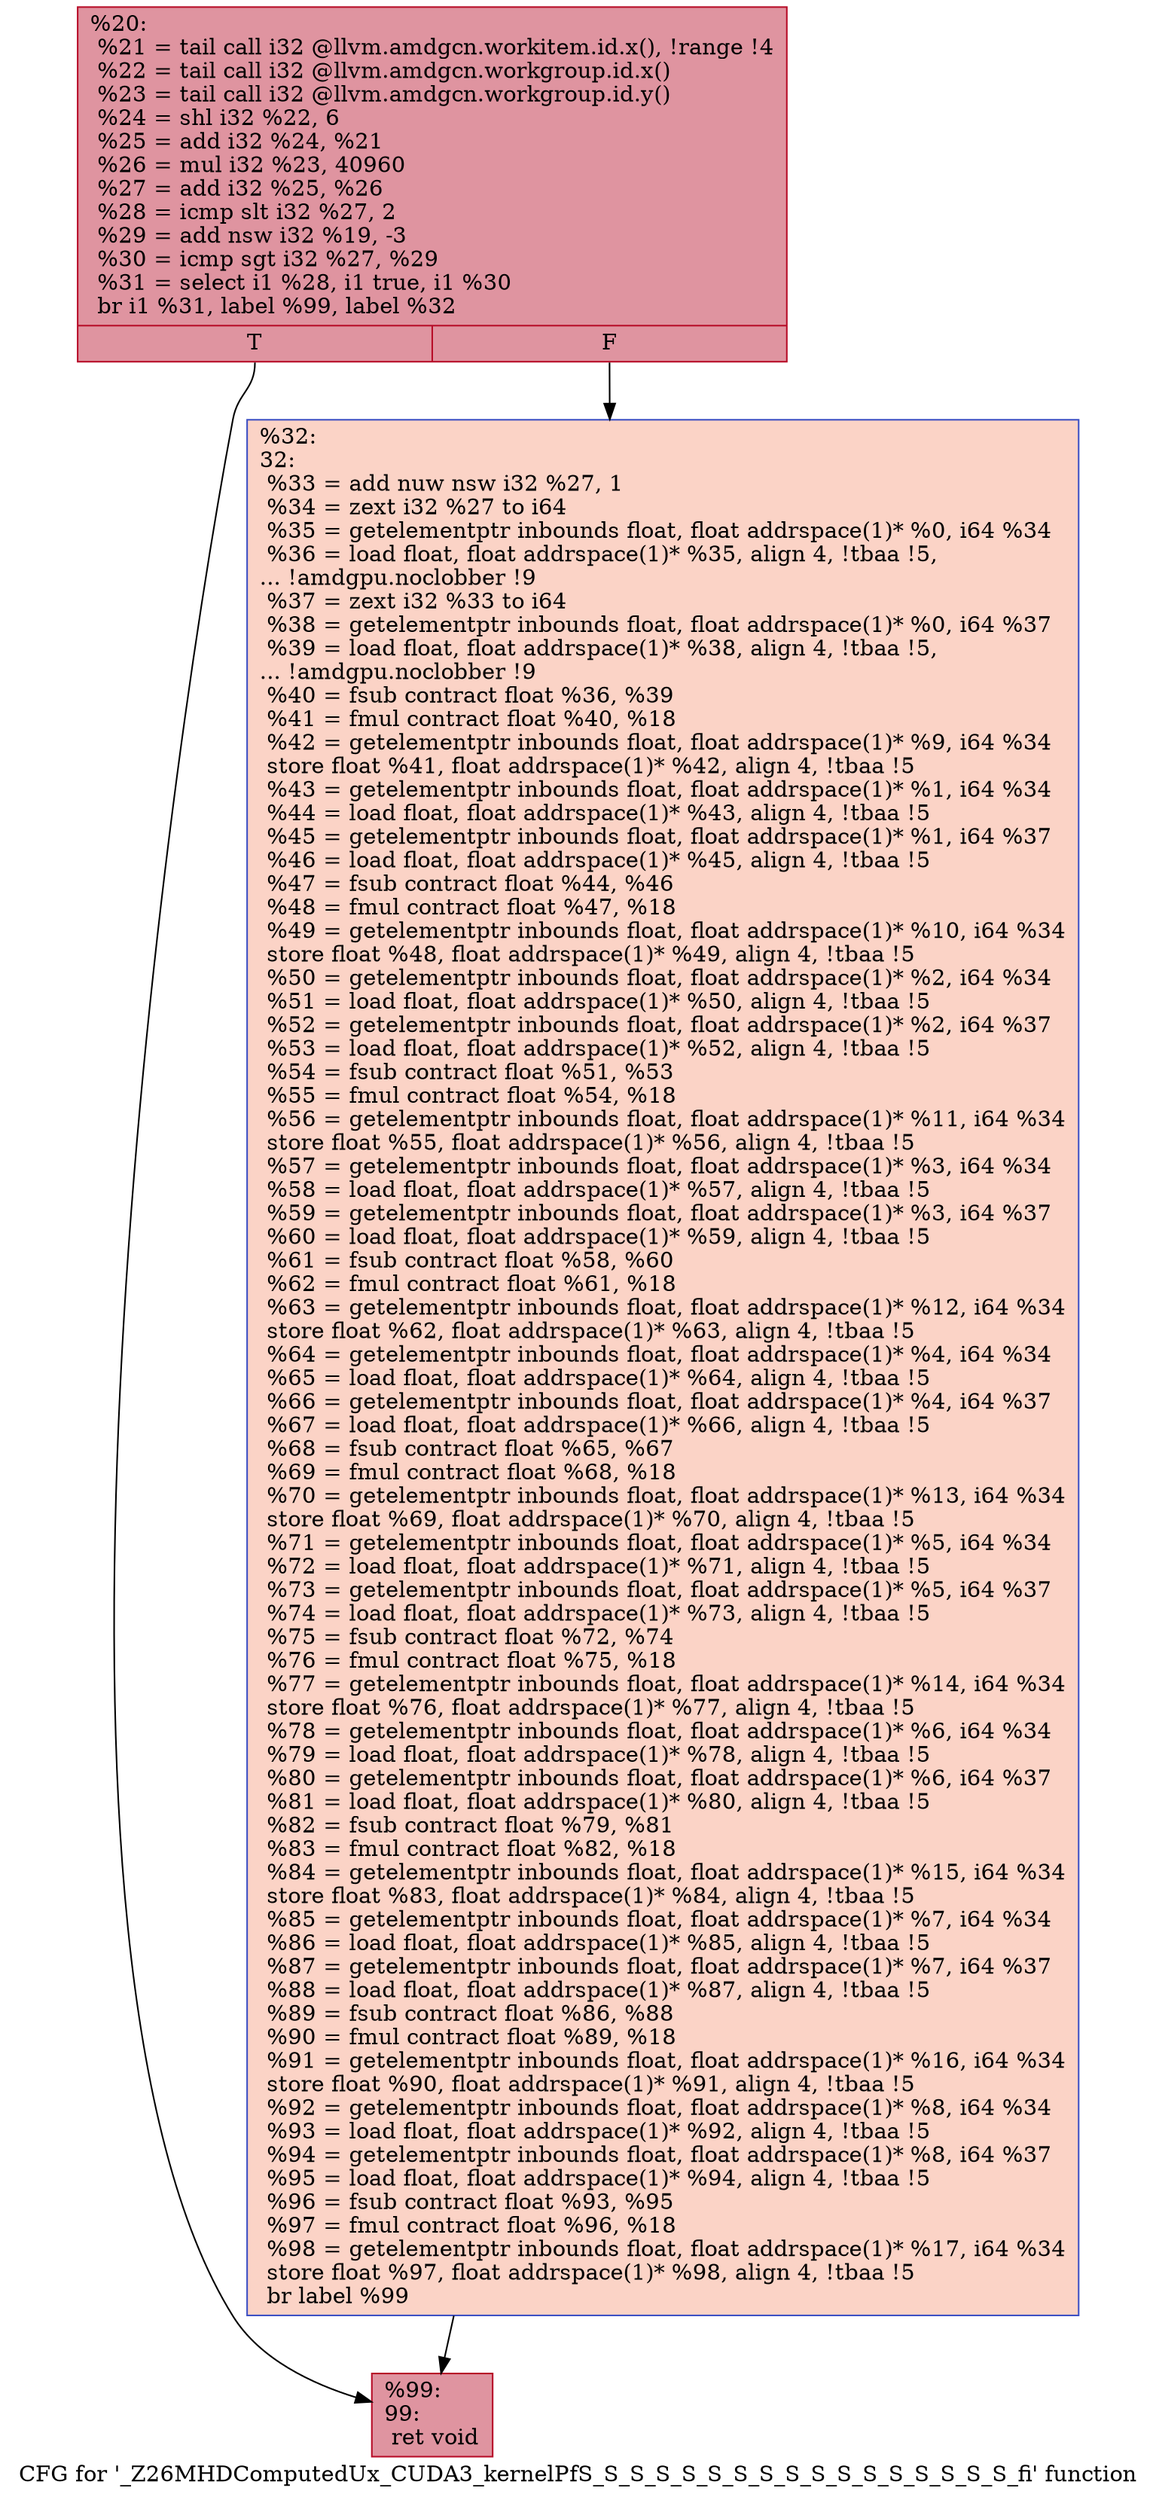 digraph "CFG for '_Z26MHDComputedUx_CUDA3_kernelPfS_S_S_S_S_S_S_S_S_S_S_S_S_S_S_S_S_fi' function" {
	label="CFG for '_Z26MHDComputedUx_CUDA3_kernelPfS_S_S_S_S_S_S_S_S_S_S_S_S_S_S_S_S_fi' function";

	Node0x5ef1690 [shape=record,color="#b70d28ff", style=filled, fillcolor="#b70d2870",label="{%20:\l  %21 = tail call i32 @llvm.amdgcn.workitem.id.x(), !range !4\l  %22 = tail call i32 @llvm.amdgcn.workgroup.id.x()\l  %23 = tail call i32 @llvm.amdgcn.workgroup.id.y()\l  %24 = shl i32 %22, 6\l  %25 = add i32 %24, %21\l  %26 = mul i32 %23, 40960\l  %27 = add i32 %25, %26\l  %28 = icmp slt i32 %27, 2\l  %29 = add nsw i32 %19, -3\l  %30 = icmp sgt i32 %27, %29\l  %31 = select i1 %28, i1 true, i1 %30\l  br i1 %31, label %99, label %32\l|{<s0>T|<s1>F}}"];
	Node0x5ef1690:s0 -> Node0x5ef4330;
	Node0x5ef1690:s1 -> Node0x5ef43c0;
	Node0x5ef43c0 [shape=record,color="#3d50c3ff", style=filled, fillcolor="#f59c7d70",label="{%32:\l32:                                               \l  %33 = add nuw nsw i32 %27, 1\l  %34 = zext i32 %27 to i64\l  %35 = getelementptr inbounds float, float addrspace(1)* %0, i64 %34\l  %36 = load float, float addrspace(1)* %35, align 4, !tbaa !5,\l... !amdgpu.noclobber !9\l  %37 = zext i32 %33 to i64\l  %38 = getelementptr inbounds float, float addrspace(1)* %0, i64 %37\l  %39 = load float, float addrspace(1)* %38, align 4, !tbaa !5,\l... !amdgpu.noclobber !9\l  %40 = fsub contract float %36, %39\l  %41 = fmul contract float %40, %18\l  %42 = getelementptr inbounds float, float addrspace(1)* %9, i64 %34\l  store float %41, float addrspace(1)* %42, align 4, !tbaa !5\l  %43 = getelementptr inbounds float, float addrspace(1)* %1, i64 %34\l  %44 = load float, float addrspace(1)* %43, align 4, !tbaa !5\l  %45 = getelementptr inbounds float, float addrspace(1)* %1, i64 %37\l  %46 = load float, float addrspace(1)* %45, align 4, !tbaa !5\l  %47 = fsub contract float %44, %46\l  %48 = fmul contract float %47, %18\l  %49 = getelementptr inbounds float, float addrspace(1)* %10, i64 %34\l  store float %48, float addrspace(1)* %49, align 4, !tbaa !5\l  %50 = getelementptr inbounds float, float addrspace(1)* %2, i64 %34\l  %51 = load float, float addrspace(1)* %50, align 4, !tbaa !5\l  %52 = getelementptr inbounds float, float addrspace(1)* %2, i64 %37\l  %53 = load float, float addrspace(1)* %52, align 4, !tbaa !5\l  %54 = fsub contract float %51, %53\l  %55 = fmul contract float %54, %18\l  %56 = getelementptr inbounds float, float addrspace(1)* %11, i64 %34\l  store float %55, float addrspace(1)* %56, align 4, !tbaa !5\l  %57 = getelementptr inbounds float, float addrspace(1)* %3, i64 %34\l  %58 = load float, float addrspace(1)* %57, align 4, !tbaa !5\l  %59 = getelementptr inbounds float, float addrspace(1)* %3, i64 %37\l  %60 = load float, float addrspace(1)* %59, align 4, !tbaa !5\l  %61 = fsub contract float %58, %60\l  %62 = fmul contract float %61, %18\l  %63 = getelementptr inbounds float, float addrspace(1)* %12, i64 %34\l  store float %62, float addrspace(1)* %63, align 4, !tbaa !5\l  %64 = getelementptr inbounds float, float addrspace(1)* %4, i64 %34\l  %65 = load float, float addrspace(1)* %64, align 4, !tbaa !5\l  %66 = getelementptr inbounds float, float addrspace(1)* %4, i64 %37\l  %67 = load float, float addrspace(1)* %66, align 4, !tbaa !5\l  %68 = fsub contract float %65, %67\l  %69 = fmul contract float %68, %18\l  %70 = getelementptr inbounds float, float addrspace(1)* %13, i64 %34\l  store float %69, float addrspace(1)* %70, align 4, !tbaa !5\l  %71 = getelementptr inbounds float, float addrspace(1)* %5, i64 %34\l  %72 = load float, float addrspace(1)* %71, align 4, !tbaa !5\l  %73 = getelementptr inbounds float, float addrspace(1)* %5, i64 %37\l  %74 = load float, float addrspace(1)* %73, align 4, !tbaa !5\l  %75 = fsub contract float %72, %74\l  %76 = fmul contract float %75, %18\l  %77 = getelementptr inbounds float, float addrspace(1)* %14, i64 %34\l  store float %76, float addrspace(1)* %77, align 4, !tbaa !5\l  %78 = getelementptr inbounds float, float addrspace(1)* %6, i64 %34\l  %79 = load float, float addrspace(1)* %78, align 4, !tbaa !5\l  %80 = getelementptr inbounds float, float addrspace(1)* %6, i64 %37\l  %81 = load float, float addrspace(1)* %80, align 4, !tbaa !5\l  %82 = fsub contract float %79, %81\l  %83 = fmul contract float %82, %18\l  %84 = getelementptr inbounds float, float addrspace(1)* %15, i64 %34\l  store float %83, float addrspace(1)* %84, align 4, !tbaa !5\l  %85 = getelementptr inbounds float, float addrspace(1)* %7, i64 %34\l  %86 = load float, float addrspace(1)* %85, align 4, !tbaa !5\l  %87 = getelementptr inbounds float, float addrspace(1)* %7, i64 %37\l  %88 = load float, float addrspace(1)* %87, align 4, !tbaa !5\l  %89 = fsub contract float %86, %88\l  %90 = fmul contract float %89, %18\l  %91 = getelementptr inbounds float, float addrspace(1)* %16, i64 %34\l  store float %90, float addrspace(1)* %91, align 4, !tbaa !5\l  %92 = getelementptr inbounds float, float addrspace(1)* %8, i64 %34\l  %93 = load float, float addrspace(1)* %92, align 4, !tbaa !5\l  %94 = getelementptr inbounds float, float addrspace(1)* %8, i64 %37\l  %95 = load float, float addrspace(1)* %94, align 4, !tbaa !5\l  %96 = fsub contract float %93, %95\l  %97 = fmul contract float %96, %18\l  %98 = getelementptr inbounds float, float addrspace(1)* %17, i64 %34\l  store float %97, float addrspace(1)* %98, align 4, !tbaa !5\l  br label %99\l}"];
	Node0x5ef43c0 -> Node0x5ef4330;
	Node0x5ef4330 [shape=record,color="#b70d28ff", style=filled, fillcolor="#b70d2870",label="{%99:\l99:                                               \l  ret void\l}"];
}
